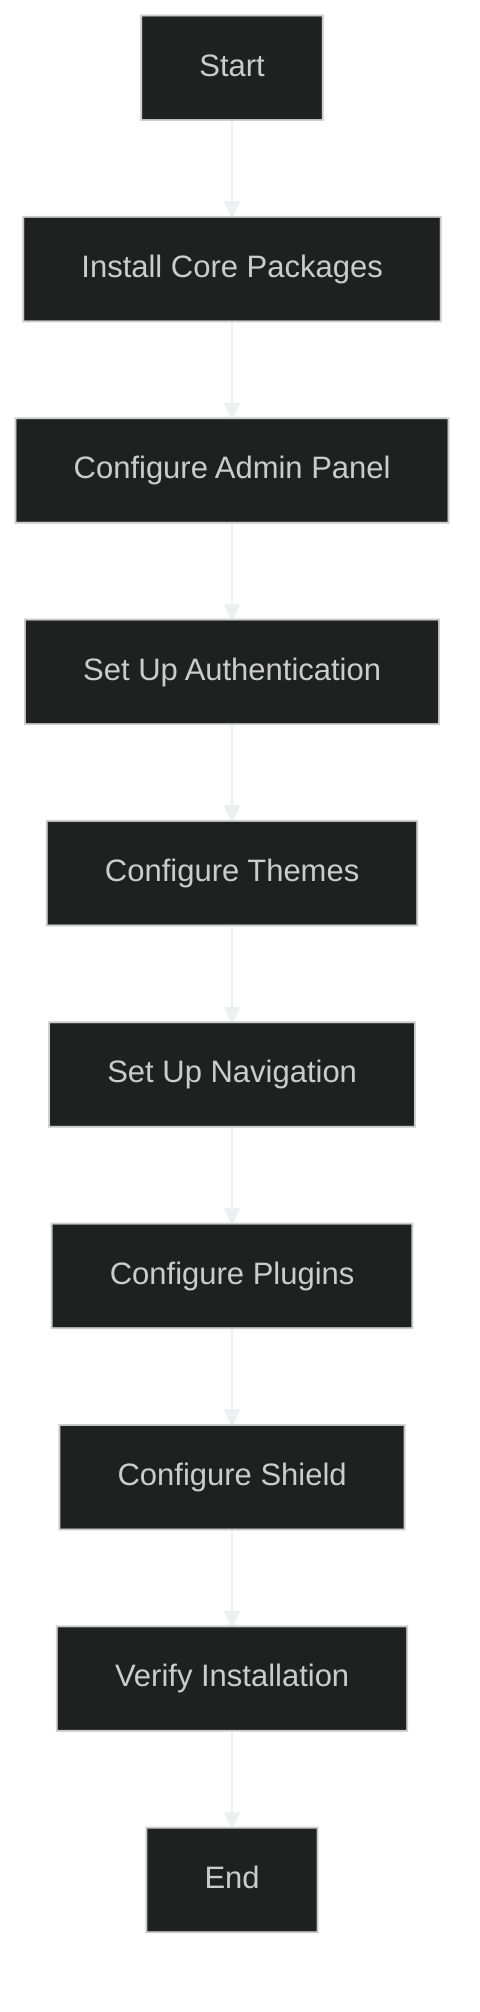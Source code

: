 %%{init: {'theme': 'dark', 'themeVariables': { 'primaryColor': '#2c3e50', 'primaryTextColor': '#ecf0f1', 'primaryBorderColor': '#7f8c8d', 'lineColor': '#ecf0f1', 'secondaryColor': '#34495e', 'tertiaryColor': '#282c34' }}}%%
flowchart TD
    A[Start] --> B[Install Core Packages]
    B --> C[Configure Admin Panel]
    C --> D[Set Up Authentication]
    D --> E[Configure Themes]
    E --> F[Set Up Navigation]
    F --> G[Configure Plugins]
    G --> H[Configure Shield]
    H --> I[Verify Installation]
    I --> J[End]